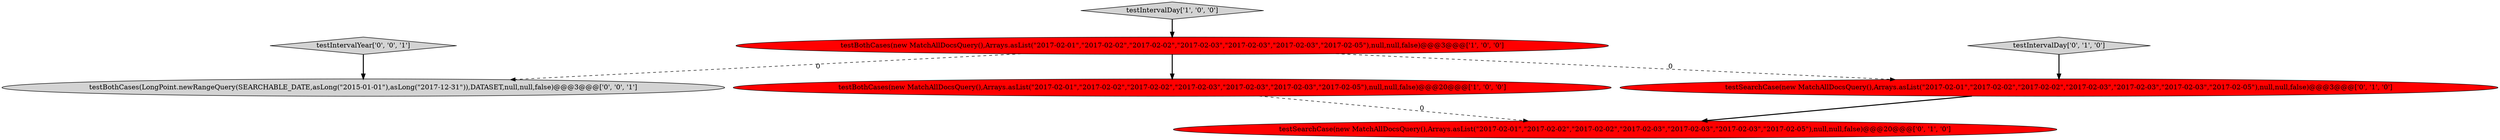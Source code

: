 digraph {
6 [style = filled, label = "testBothCases(LongPoint.newRangeQuery(SEARCHABLE_DATE,asLong(\"2015-01-01\"),asLong(\"2017-12-31\")),DATASET,null,null,false)@@@3@@@['0', '0', '1']", fillcolor = lightgray, shape = ellipse image = "AAA0AAABBB3BBB"];
7 [style = filled, label = "testIntervalYear['0', '0', '1']", fillcolor = lightgray, shape = diamond image = "AAA0AAABBB3BBB"];
1 [style = filled, label = "testBothCases(new MatchAllDocsQuery(),Arrays.asList(\"2017-02-01\",\"2017-02-02\",\"2017-02-02\",\"2017-02-03\",\"2017-02-03\",\"2017-02-03\",\"2017-02-05\"),null,null,false)@@@3@@@['1', '0', '0']", fillcolor = red, shape = ellipse image = "AAA1AAABBB1BBB"];
5 [style = filled, label = "testSearchCase(new MatchAllDocsQuery(),Arrays.asList(\"2017-02-01\",\"2017-02-02\",\"2017-02-02\",\"2017-02-03\",\"2017-02-03\",\"2017-02-03\",\"2017-02-05\"),null,null,false)@@@20@@@['0', '1', '0']", fillcolor = red, shape = ellipse image = "AAA1AAABBB2BBB"];
0 [style = filled, label = "testIntervalDay['1', '0', '0']", fillcolor = lightgray, shape = diamond image = "AAA0AAABBB1BBB"];
2 [style = filled, label = "testBothCases(new MatchAllDocsQuery(),Arrays.asList(\"2017-02-01\",\"2017-02-02\",\"2017-02-02\",\"2017-02-03\",\"2017-02-03\",\"2017-02-03\",\"2017-02-05\"),null,null,false)@@@20@@@['1', '0', '0']", fillcolor = red, shape = ellipse image = "AAA1AAABBB1BBB"];
3 [style = filled, label = "testSearchCase(new MatchAllDocsQuery(),Arrays.asList(\"2017-02-01\",\"2017-02-02\",\"2017-02-02\",\"2017-02-03\",\"2017-02-03\",\"2017-02-03\",\"2017-02-05\"),null,null,false)@@@3@@@['0', '1', '0']", fillcolor = red, shape = ellipse image = "AAA1AAABBB2BBB"];
4 [style = filled, label = "testIntervalDay['0', '1', '0']", fillcolor = lightgray, shape = diamond image = "AAA0AAABBB2BBB"];
4->3 [style = bold, label=""];
2->5 [style = dashed, label="0"];
3->5 [style = bold, label=""];
1->2 [style = bold, label=""];
1->3 [style = dashed, label="0"];
1->6 [style = dashed, label="0"];
0->1 [style = bold, label=""];
7->6 [style = bold, label=""];
}
